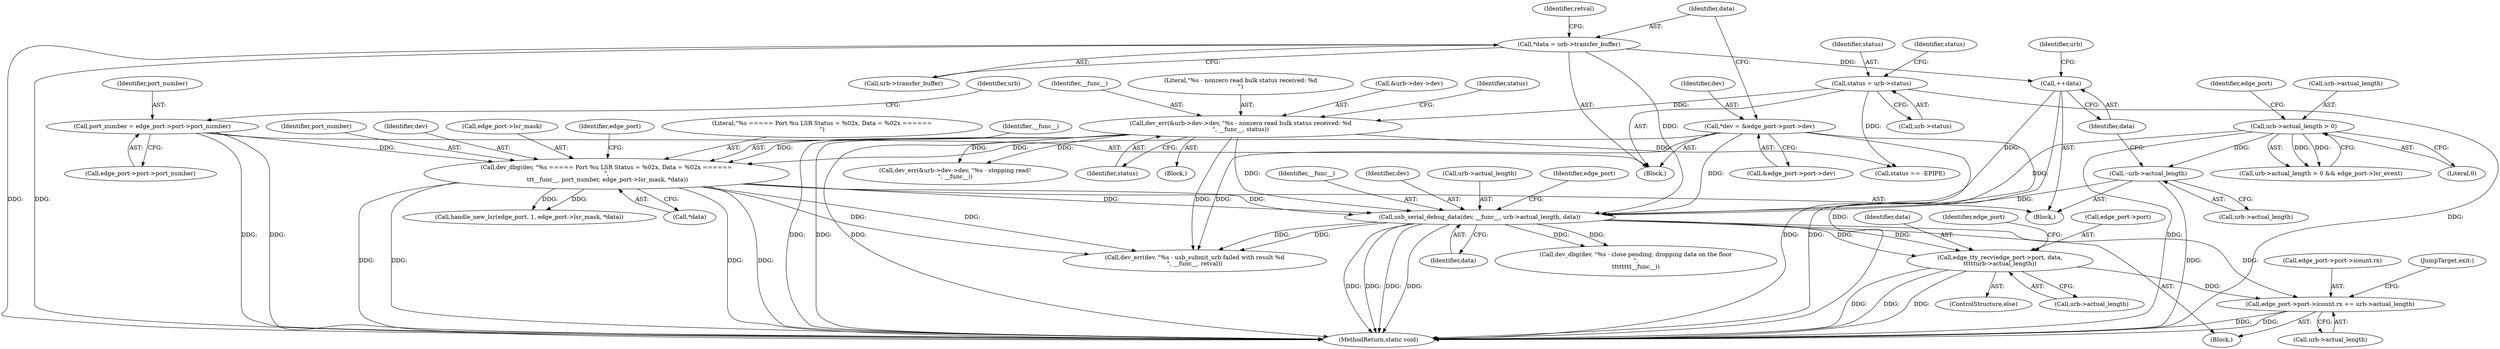 digraph "0_linux_654b404f2a222f918af9b0cd18ad469d0c941a8e@API" {
"1000256" [label="(Call,edge_tty_recv(edge_port->port, data,\n\t\t\t\t\turb->actual_length))"];
"1000240" [label="(Call,usb_serial_debug_data(dev, __func__, urb->actual_length, data))"];
"1000114" [label="(Call,*dev = &edge_port->port->dev)"];
"1000211" [label="(Call,dev_dbg(dev, \"%s ===== Port %u LSR Status = %02x, Data = %02x ======\n\",\n \t\t\t__func__, port_number, edge_port->lsr_mask, *data))"];
"1000159" [label="(Call,dev_err(&urb->dev->dev, \"%s - nonzero read bulk status received: %d\n\", __func__, status))"];
"1000134" [label="(Call,status = urb->status)"];
"1000188" [label="(Call,port_number = edge_port->port->port_number)"];
"1000229" [label="(Call,--urb->actual_length)"];
"1000197" [label="(Call,urb->actual_length > 0)"];
"1000233" [label="(Call,++data)"];
"1000123" [label="(Call,*data = urb->transfer_buffer)"];
"1000264" [label="(Call,edge_port->port->icount.rx += urb->actual_length)"];
"1000136" [label="(Call,urb->status)"];
"1000222" [label="(Identifier,edge_port)"];
"1000264" [label="(Call,edge_port->port->icount.rx += urb->actual_length)"];
"1000213" [label="(Literal,\"%s ===== Port %u LSR Status = %02x, Data = %02x ======\n\")"];
"1000205" [label="(Block,)"];
"1000242" [label="(Identifier,__func__)"];
"1000116" [label="(Call,&edge_port->port->dev)"];
"1000171" [label="(Identifier,status)"];
"1000135" [label="(Identifier,status)"];
"1000159" [label="(Call,dev_err(&urb->dev->dev, \"%s - nonzero read bulk status received: %d\n\", __func__, status))"];
"1000124" [label="(Identifier,data)"];
"1000229" [label="(Call,--urb->actual_length)"];
"1000256" [label="(Call,edge_tty_recv(edge_port->port, data,\n\t\t\t\t\turb->actual_length))"];
"1000241" [label="(Identifier,dev)"];
"1000311" [label="(Call,dev_err(dev, \"%s - usb_submit_urb failed with result %d\n\", __func__, retval))"];
"1000167" [label="(Identifier,__func__)"];
"1000198" [label="(Call,urb->actual_length)"];
"1000214" [label="(Identifier,__func__)"];
"1000170" [label="(Call,status == -EPIPE)"];
"1000246" [label="(Identifier,data)"];
"1000255" [label="(ControlStructure,else)"];
"1000134" [label="(Call,status = urb->status)"];
"1000257" [label="(Call,edge_port->port)"];
"1000243" [label="(Call,urb->actual_length)"];
"1000249" [label="(Identifier,edge_port)"];
"1000189" [label="(Identifier,port_number)"];
"1000201" [label="(Literal,0)"];
"1000265" [label="(Call,edge_port->port->icount.rx)"];
"1000240" [label="(Call,usb_serial_debug_data(dev, __func__, urb->actual_length, data))"];
"1000123" [label="(Call,*data = urb->transfer_buffer)"];
"1000178" [label="(Call,dev_err(&urb->dev->dev, \"%s - stopping read!\n\", __func__))"];
"1000239" [label="(Block,)"];
"1000221" [label="(Call,handle_new_lsr(edge_port, 1, edge_port->lsr_mask, *data))"];
"1000166" [label="(Literal,\"%s - nonzero read bulk status received: %d\n\")"];
"1000233" [label="(Call,++data)"];
"1000215" [label="(Identifier,port_number)"];
"1000196" [label="(Call,urb->actual_length > 0 && edge_port->lsr_event)"];
"1000219" [label="(Call,*data)"];
"1000168" [label="(Identifier,status)"];
"1000237" [label="(Identifier,urb)"];
"1000272" [label="(Call,urb->actual_length)"];
"1000106" [label="(Block,)"];
"1000188" [label="(Call,port_number = edge_port->port->port_number)"];
"1000190" [label="(Call,edge_port->port->port_number)"];
"1000261" [label="(Call,urb->actual_length)"];
"1000140" [label="(Identifier,status)"];
"1000260" [label="(Identifier,data)"];
"1000197" [label="(Call,urb->actual_length > 0)"];
"1000160" [label="(Call,&urb->dev->dev)"];
"1000125" [label="(Call,urb->transfer_buffer)"];
"1000316" [label="(MethodReturn,static void)"];
"1000199" [label="(Identifier,urb)"];
"1000212" [label="(Identifier,dev)"];
"1000114" [label="(Call,*dev = &edge_port->port->dev)"];
"1000268" [label="(Identifier,edge_port)"];
"1000275" [label="(JumpTarget,exit:)"];
"1000115" [label="(Identifier,dev)"];
"1000203" [label="(Identifier,edge_port)"];
"1000251" [label="(Call,dev_dbg(dev, \"%s - close pending, dropping data on the floor\n\",\n\t\t\t\t\t\t\t\t__func__))"];
"1000216" [label="(Call,edge_port->lsr_mask)"];
"1000141" [label="(Block,)"];
"1000130" [label="(Identifier,retval)"];
"1000230" [label="(Call,urb->actual_length)"];
"1000234" [label="(Identifier,data)"];
"1000211" [label="(Call,dev_dbg(dev, \"%s ===== Port %u LSR Status = %02x, Data = %02x ======\n\",\n \t\t\t__func__, port_number, edge_port->lsr_mask, *data))"];
"1000256" -> "1000255"  [label="AST: "];
"1000256" -> "1000261"  [label="CFG: "];
"1000257" -> "1000256"  [label="AST: "];
"1000260" -> "1000256"  [label="AST: "];
"1000261" -> "1000256"  [label="AST: "];
"1000268" -> "1000256"  [label="CFG: "];
"1000256" -> "1000316"  [label="DDG: "];
"1000256" -> "1000316"  [label="DDG: "];
"1000256" -> "1000316"  [label="DDG: "];
"1000240" -> "1000256"  [label="DDG: "];
"1000240" -> "1000256"  [label="DDG: "];
"1000256" -> "1000264"  [label="DDG: "];
"1000240" -> "1000239"  [label="AST: "];
"1000240" -> "1000246"  [label="CFG: "];
"1000241" -> "1000240"  [label="AST: "];
"1000242" -> "1000240"  [label="AST: "];
"1000243" -> "1000240"  [label="AST: "];
"1000246" -> "1000240"  [label="AST: "];
"1000249" -> "1000240"  [label="CFG: "];
"1000240" -> "1000316"  [label="DDG: "];
"1000240" -> "1000316"  [label="DDG: "];
"1000240" -> "1000316"  [label="DDG: "];
"1000240" -> "1000316"  [label="DDG: "];
"1000114" -> "1000240"  [label="DDG: "];
"1000211" -> "1000240"  [label="DDG: "];
"1000211" -> "1000240"  [label="DDG: "];
"1000159" -> "1000240"  [label="DDG: "];
"1000229" -> "1000240"  [label="DDG: "];
"1000197" -> "1000240"  [label="DDG: "];
"1000233" -> "1000240"  [label="DDG: "];
"1000123" -> "1000240"  [label="DDG: "];
"1000240" -> "1000251"  [label="DDG: "];
"1000240" -> "1000251"  [label="DDG: "];
"1000240" -> "1000264"  [label="DDG: "];
"1000240" -> "1000311"  [label="DDG: "];
"1000240" -> "1000311"  [label="DDG: "];
"1000114" -> "1000106"  [label="AST: "];
"1000114" -> "1000116"  [label="CFG: "];
"1000115" -> "1000114"  [label="AST: "];
"1000116" -> "1000114"  [label="AST: "];
"1000124" -> "1000114"  [label="CFG: "];
"1000114" -> "1000316"  [label="DDG: "];
"1000114" -> "1000316"  [label="DDG: "];
"1000114" -> "1000211"  [label="DDG: "];
"1000114" -> "1000311"  [label="DDG: "];
"1000211" -> "1000205"  [label="AST: "];
"1000211" -> "1000219"  [label="CFG: "];
"1000212" -> "1000211"  [label="AST: "];
"1000213" -> "1000211"  [label="AST: "];
"1000214" -> "1000211"  [label="AST: "];
"1000215" -> "1000211"  [label="AST: "];
"1000216" -> "1000211"  [label="AST: "];
"1000219" -> "1000211"  [label="AST: "];
"1000222" -> "1000211"  [label="CFG: "];
"1000211" -> "1000316"  [label="DDG: "];
"1000211" -> "1000316"  [label="DDG: "];
"1000211" -> "1000316"  [label="DDG: "];
"1000211" -> "1000316"  [label="DDG: "];
"1000159" -> "1000211"  [label="DDG: "];
"1000188" -> "1000211"  [label="DDG: "];
"1000211" -> "1000221"  [label="DDG: "];
"1000211" -> "1000221"  [label="DDG: "];
"1000211" -> "1000311"  [label="DDG: "];
"1000211" -> "1000311"  [label="DDG: "];
"1000159" -> "1000141"  [label="AST: "];
"1000159" -> "1000168"  [label="CFG: "];
"1000160" -> "1000159"  [label="AST: "];
"1000166" -> "1000159"  [label="AST: "];
"1000167" -> "1000159"  [label="AST: "];
"1000168" -> "1000159"  [label="AST: "];
"1000171" -> "1000159"  [label="CFG: "];
"1000159" -> "1000316"  [label="DDG: "];
"1000159" -> "1000316"  [label="DDG: "];
"1000159" -> "1000316"  [label="DDG: "];
"1000134" -> "1000159"  [label="DDG: "];
"1000159" -> "1000170"  [label="DDG: "];
"1000159" -> "1000178"  [label="DDG: "];
"1000159" -> "1000178"  [label="DDG: "];
"1000159" -> "1000311"  [label="DDG: "];
"1000134" -> "1000106"  [label="AST: "];
"1000134" -> "1000136"  [label="CFG: "];
"1000135" -> "1000134"  [label="AST: "];
"1000136" -> "1000134"  [label="AST: "];
"1000140" -> "1000134"  [label="CFG: "];
"1000134" -> "1000316"  [label="DDG: "];
"1000134" -> "1000170"  [label="DDG: "];
"1000188" -> "1000106"  [label="AST: "];
"1000188" -> "1000190"  [label="CFG: "];
"1000189" -> "1000188"  [label="AST: "];
"1000190" -> "1000188"  [label="AST: "];
"1000199" -> "1000188"  [label="CFG: "];
"1000188" -> "1000316"  [label="DDG: "];
"1000188" -> "1000316"  [label="DDG: "];
"1000229" -> "1000205"  [label="AST: "];
"1000229" -> "1000230"  [label="CFG: "];
"1000230" -> "1000229"  [label="AST: "];
"1000234" -> "1000229"  [label="CFG: "];
"1000229" -> "1000316"  [label="DDG: "];
"1000197" -> "1000229"  [label="DDG: "];
"1000197" -> "1000196"  [label="AST: "];
"1000197" -> "1000201"  [label="CFG: "];
"1000198" -> "1000197"  [label="AST: "];
"1000201" -> "1000197"  [label="AST: "];
"1000203" -> "1000197"  [label="CFG: "];
"1000196" -> "1000197"  [label="CFG: "];
"1000197" -> "1000316"  [label="DDG: "];
"1000197" -> "1000196"  [label="DDG: "];
"1000197" -> "1000196"  [label="DDG: "];
"1000233" -> "1000205"  [label="AST: "];
"1000233" -> "1000234"  [label="CFG: "];
"1000234" -> "1000233"  [label="AST: "];
"1000237" -> "1000233"  [label="CFG: "];
"1000233" -> "1000316"  [label="DDG: "];
"1000123" -> "1000233"  [label="DDG: "];
"1000123" -> "1000106"  [label="AST: "];
"1000123" -> "1000125"  [label="CFG: "];
"1000124" -> "1000123"  [label="AST: "];
"1000125" -> "1000123"  [label="AST: "];
"1000130" -> "1000123"  [label="CFG: "];
"1000123" -> "1000316"  [label="DDG: "];
"1000123" -> "1000316"  [label="DDG: "];
"1000264" -> "1000239"  [label="AST: "];
"1000264" -> "1000272"  [label="CFG: "];
"1000265" -> "1000264"  [label="AST: "];
"1000272" -> "1000264"  [label="AST: "];
"1000275" -> "1000264"  [label="CFG: "];
"1000264" -> "1000316"  [label="DDG: "];
"1000264" -> "1000316"  [label="DDG: "];
}
